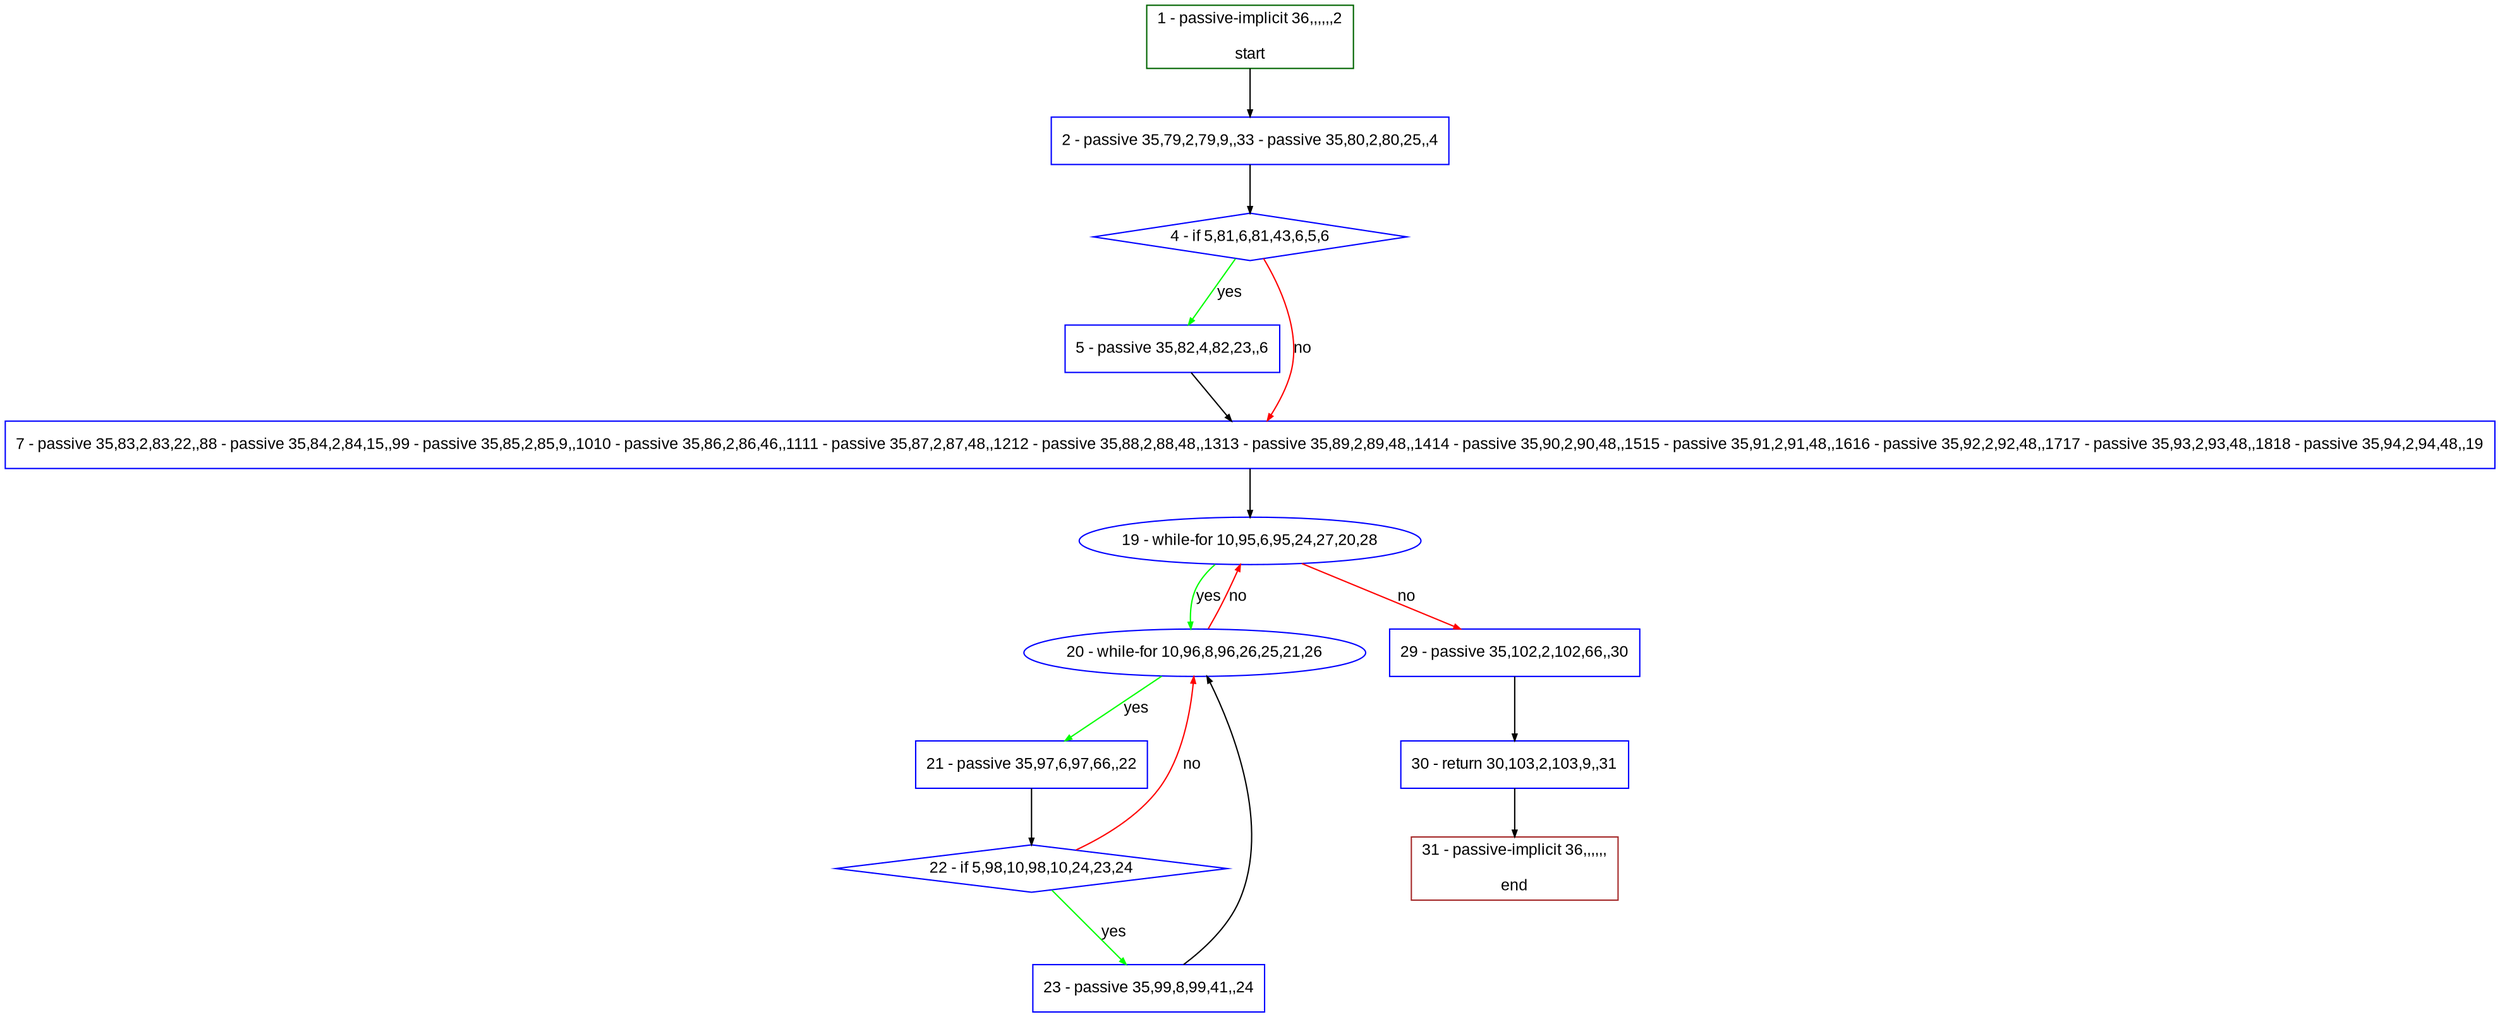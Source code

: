 digraph "" {
  graph [pack="true", label="", fontsize="12", packmode="clust", fontname="Arial", fillcolor="#FFFFCC", bgcolor="white", style="rounded,filled", compound="true"];
  node [node_initialized="no", label="", color="grey", fontsize="12", fillcolor="white", fontname="Arial", style="filled", shape="rectangle", compound="true", fixedsize="false"];
  edge [fontcolor="black", arrowhead="normal", arrowtail="none", arrowsize="0.5", ltail="", label="", color="black", fontsize="12", lhead="", fontname="Arial", dir="forward", compound="true"];
  __N1 [label="2 - passive 35,79,2,79,9,,33 - passive 35,80,2,80,25,,4", color="#0000ff", fillcolor="#ffffff", style="filled", shape="box"];
  __N2 [label="1 - passive-implicit 36,,,,,,2\n\nstart", color="#006400", fillcolor="#ffffff", style="filled", shape="box"];
  __N3 [label="4 - if 5,81,6,81,43,6,5,6", color="#0000ff", fillcolor="#ffffff", style="filled", shape="diamond"];
  __N4 [label="5 - passive 35,82,4,82,23,,6", color="#0000ff", fillcolor="#ffffff", style="filled", shape="box"];
  __N5 [label="7 - passive 35,83,2,83,22,,88 - passive 35,84,2,84,15,,99 - passive 35,85,2,85,9,,1010 - passive 35,86,2,86,46,,1111 - passive 35,87,2,87,48,,1212 - passive 35,88,2,88,48,,1313 - passive 35,89,2,89,48,,1414 - passive 35,90,2,90,48,,1515 - passive 35,91,2,91,48,,1616 - passive 35,92,2,92,48,,1717 - passive 35,93,2,93,48,,1818 - passive 35,94,2,94,48,,19", color="#0000ff", fillcolor="#ffffff", style="filled", shape="box"];
  __N6 [label="19 - while-for 10,95,6,95,24,27,20,28", color="#0000ff", fillcolor="#ffffff", style="filled", shape="oval"];
  __N7 [label="20 - while-for 10,96,8,96,26,25,21,26", color="#0000ff", fillcolor="#ffffff", style="filled", shape="oval"];
  __N8 [label="29 - passive 35,102,2,102,66,,30", color="#0000ff", fillcolor="#ffffff", style="filled", shape="box"];
  __N9 [label="21 - passive 35,97,6,97,66,,22", color="#0000ff", fillcolor="#ffffff", style="filled", shape="box"];
  __N10 [label="22 - if 5,98,10,98,10,24,23,24", color="#0000ff", fillcolor="#ffffff", style="filled", shape="diamond"];
  __N11 [label="23 - passive 35,99,8,99,41,,24", color="#0000ff", fillcolor="#ffffff", style="filled", shape="box"];
  __N12 [label="30 - return 30,103,2,103,9,,31", color="#0000ff", fillcolor="#ffffff", style="filled", shape="box"];
  __N13 [label="31 - passive-implicit 36,,,,,,\n\nend", color="#a52a2a", fillcolor="#ffffff", style="filled", shape="box"];
  __N2 -> __N1 [arrowhead="normal", arrowtail="none", color="#000000", label="", dir="forward"];
  __N1 -> __N3 [arrowhead="normal", arrowtail="none", color="#000000", label="", dir="forward"];
  __N3 -> __N4 [arrowhead="normal", arrowtail="none", color="#00ff00", label="yes", dir="forward"];
  __N3 -> __N5 [arrowhead="normal", arrowtail="none", color="#ff0000", label="no", dir="forward"];
  __N4 -> __N5 [arrowhead="normal", arrowtail="none", color="#000000", label="", dir="forward"];
  __N5 -> __N6 [arrowhead="normal", arrowtail="none", color="#000000", label="", dir="forward"];
  __N6 -> __N7 [arrowhead="normal", arrowtail="none", color="#00ff00", label="yes", dir="forward"];
  __N7 -> __N6 [arrowhead="normal", arrowtail="none", color="#ff0000", label="no", dir="forward"];
  __N6 -> __N8 [arrowhead="normal", arrowtail="none", color="#ff0000", label="no", dir="forward"];
  __N7 -> __N9 [arrowhead="normal", arrowtail="none", color="#00ff00", label="yes", dir="forward"];
  __N9 -> __N10 [arrowhead="normal", arrowtail="none", color="#000000", label="", dir="forward"];
  __N10 -> __N7 [arrowhead="normal", arrowtail="none", color="#ff0000", label="no", dir="forward"];
  __N10 -> __N11 [arrowhead="normal", arrowtail="none", color="#00ff00", label="yes", dir="forward"];
  __N11 -> __N7 [arrowhead="normal", arrowtail="none", color="#000000", label="", dir="forward"];
  __N8 -> __N12 [arrowhead="normal", arrowtail="none", color="#000000", label="", dir="forward"];
  __N12 -> __N13 [arrowhead="normal", arrowtail="none", color="#000000", label="", dir="forward"];
}
